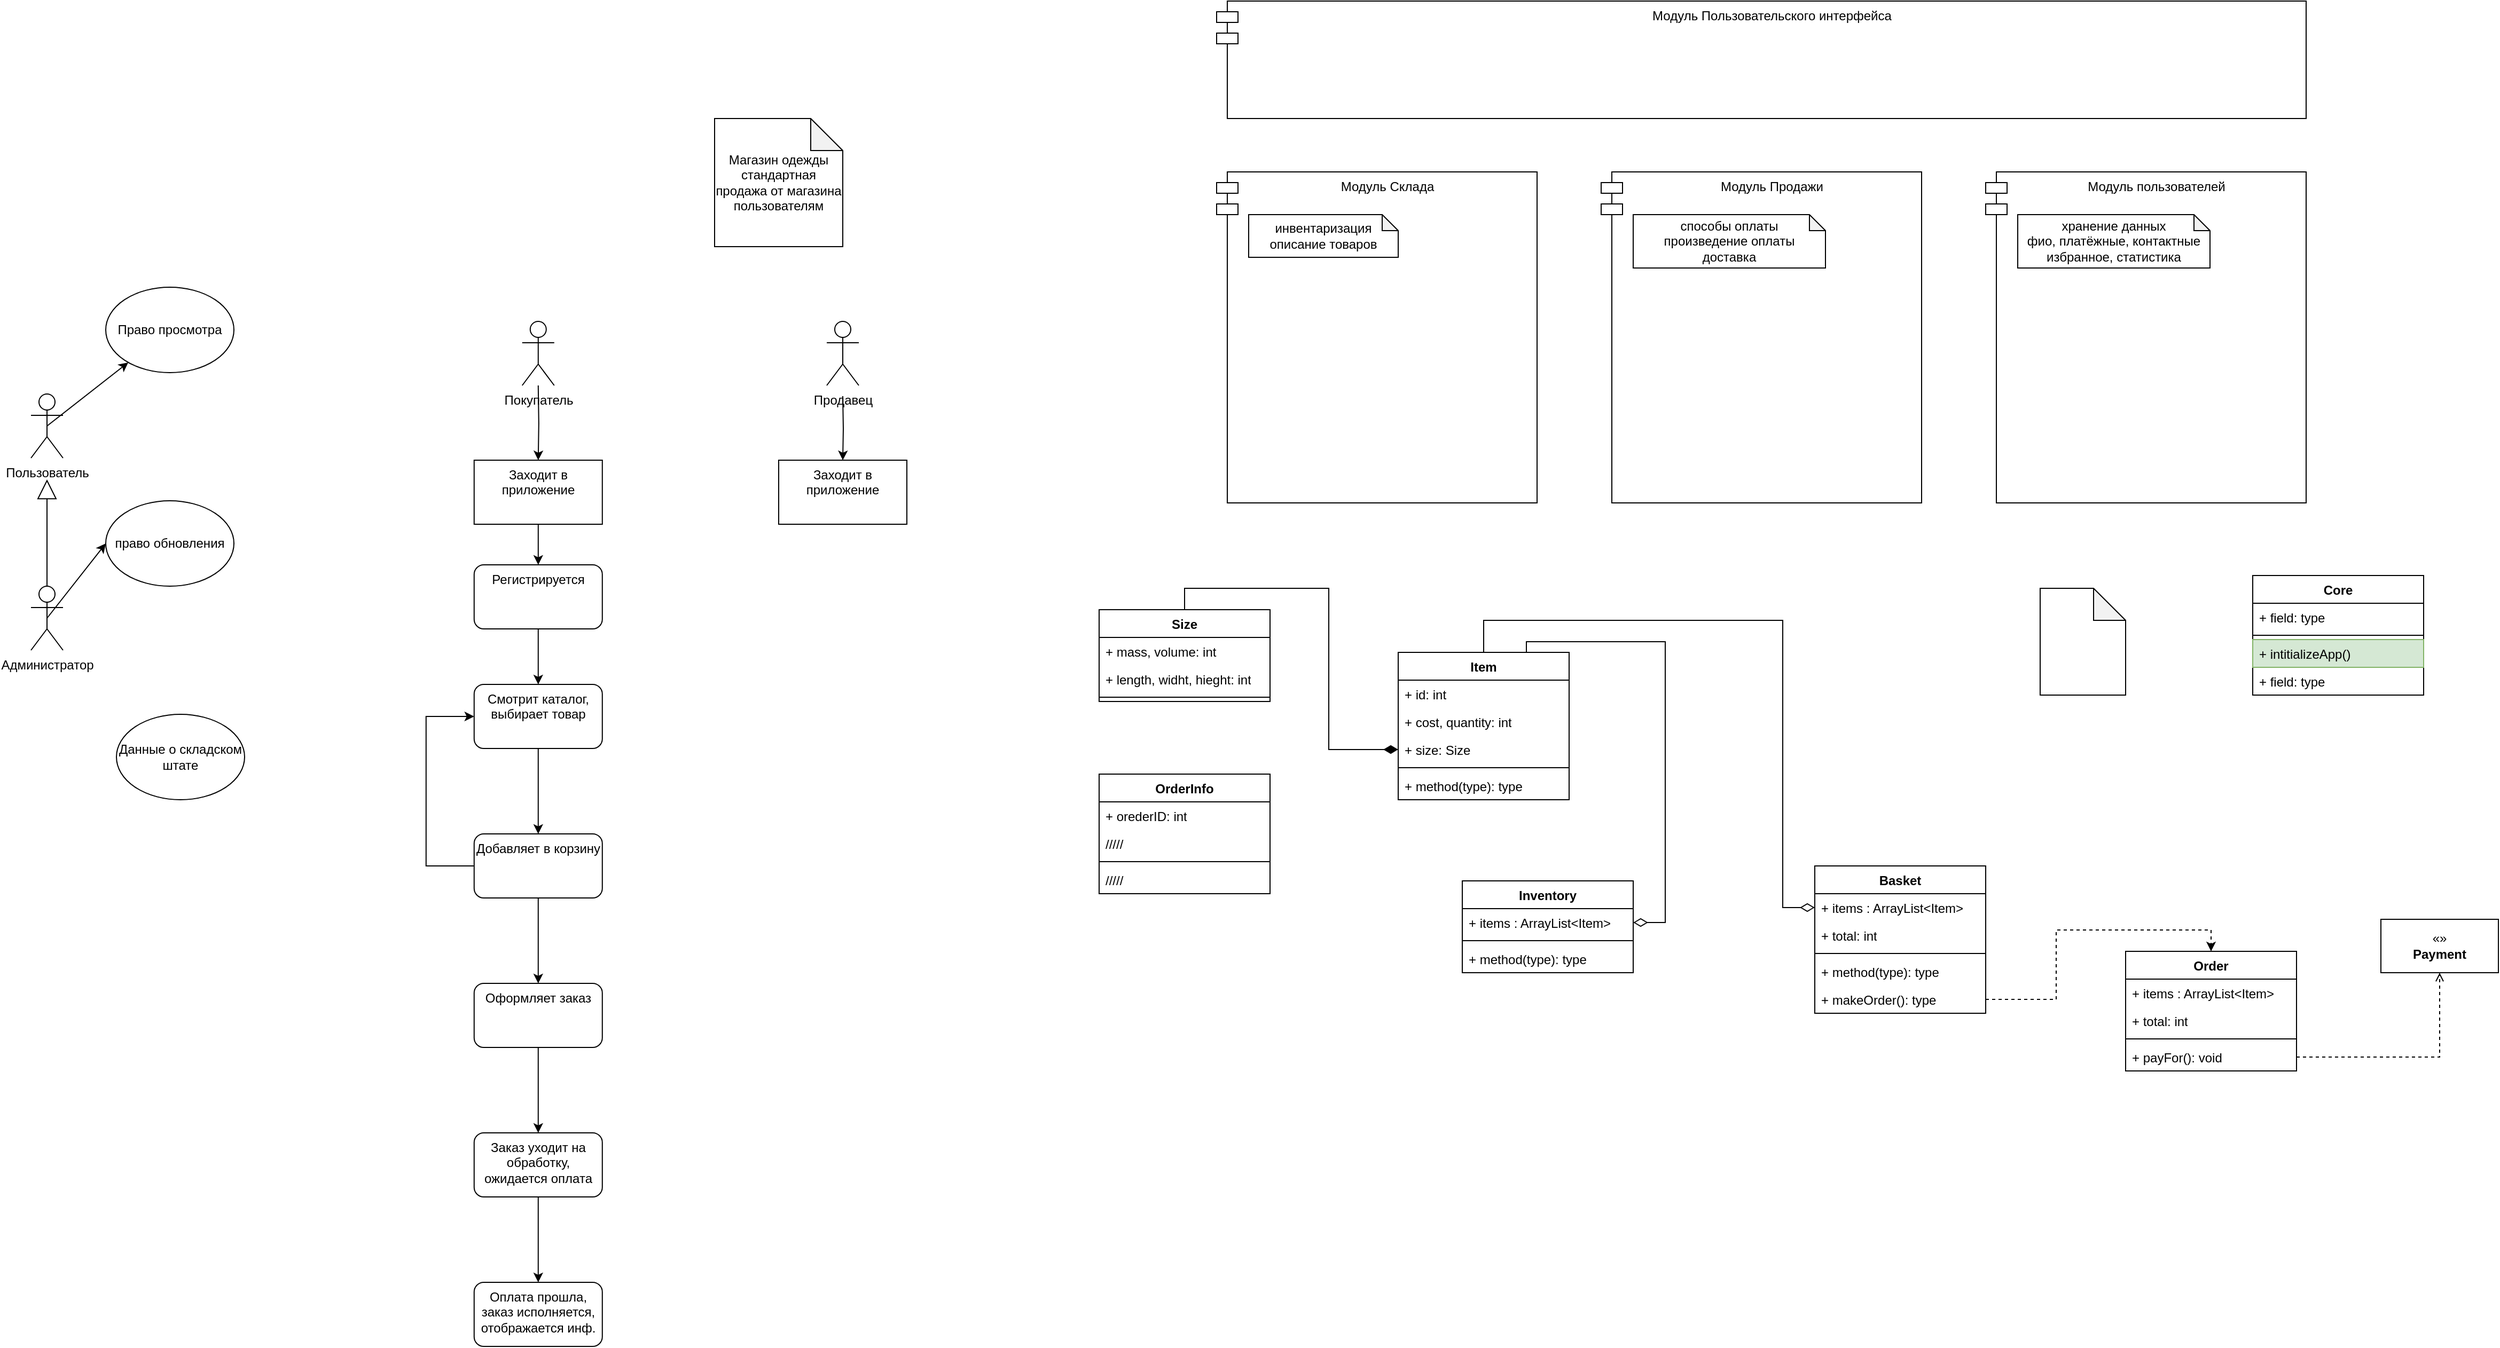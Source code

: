 <mxfile version="20.8.16" type="device" pages="3"><diagram id="Q39r8uRIIfAFtbHmfKKk" name="Страница 4"><mxGraphModel dx="2307" dy="2046" grid="1" gridSize="10" guides="1" tooltips="1" connect="1" arrows="1" fold="1" page="1" pageScale="1" pageWidth="827" pageHeight="1169" math="0" shadow="0"><root><mxCell id="0"/><mxCell id="1" parent="0"/><mxCell id="gawjU3eSKvGi5Zlo-pJi-1" value="Пользователь" style="shape=umlActor;verticalLabelPosition=bottom;verticalAlign=top;html=1;outlineConnect=0;" parent="1" vertex="1"><mxGeometry x="-600" y="298" width="30" height="60" as="geometry"/></mxCell><mxCell id="g9cRvStgiTFosNyfha4w-16" value="" style="edgeStyle=orthogonalEdgeStyle;rounded=0;orthogonalLoop=1;jettySize=auto;html=1;" parent="1" target="g9cRvStgiTFosNyfha4w-13" edge="1"><mxGeometry relative="1" as="geometry"><mxPoint x="-125.11" y="290.0" as="sourcePoint"/></mxGeometry></mxCell><mxCell id="KpyvJ5JGYnESk2t9id-8-8" value="Покупатель" style="shape=umlActor;verticalLabelPosition=bottom;verticalAlign=top;html=1;outlineConnect=0;" parent="1" vertex="1"><mxGeometry x="-140.11" y="230" width="30" height="60" as="geometry"/></mxCell><mxCell id="KpyvJ5JGYnESk2t9id-8-76" value="" style="edgeStyle=orthogonalEdgeStyle;rounded=0;orthogonalLoop=1;jettySize=auto;html=1;" parent="1" target="KpyvJ5JGYnESk2t9id-8-75" edge="1"><mxGeometry relative="1" as="geometry"><mxPoint x="160" y="300" as="sourcePoint"/></mxGeometry></mxCell><mxCell id="KpyvJ5JGYnESk2t9id-8-74" value="Продавец" style="shape=umlActor;verticalLabelPosition=bottom;verticalAlign=top;html=1;outlineConnect=0;" parent="1" vertex="1"><mxGeometry x="145" y="230" width="30" height="60" as="geometry"/></mxCell><mxCell id="gawjU3eSKvGi5Zlo-pJi-8" value="Администратор" style="shape=umlActor;verticalLabelPosition=bottom;verticalAlign=top;html=1;outlineConnect=0;" parent="1" vertex="1"><mxGeometry x="-600" y="478" width="30" height="60" as="geometry"/></mxCell><mxCell id="gawjU3eSKvGi5Zlo-pJi-2" value="Право просмотра" style="ellipse;whiteSpace=wrap;html=1;" parent="1" vertex="1"><mxGeometry x="-530" y="198" width="120" height="80" as="geometry"/></mxCell><mxCell id="gawjU3eSKvGi5Zlo-pJi-6" value="право обновления" style="ellipse;whiteSpace=wrap;html=1;" parent="1" vertex="1"><mxGeometry x="-530" y="398" width="120" height="80" as="geometry"/></mxCell><mxCell id="gawjU3eSKvGi5Zlo-pJi-9" value="Данные о складском штате" style="ellipse;whiteSpace=wrap;html=1;" parent="1" vertex="1"><mxGeometry x="-520" y="598" width="120" height="80" as="geometry"/></mxCell><mxCell id="gawjU3eSKvGi5Zlo-pJi-5" value="" style="endArrow=classic;html=1;rounded=0;exitX=0.5;exitY=0.5;exitDx=0;exitDy=0;exitPerimeter=0;" parent="1" source="gawjU3eSKvGi5Zlo-pJi-1" target="gawjU3eSKvGi5Zlo-pJi-2" edge="1"><mxGeometry width="50" height="50" relative="1" as="geometry"><mxPoint x="-490" y="458" as="sourcePoint"/><mxPoint x="-440" y="408" as="targetPoint"/></mxGeometry></mxCell><mxCell id="gawjU3eSKvGi5Zlo-pJi-7" value="" style="endArrow=classic;html=1;rounded=0;exitX=0.5;exitY=0.5;exitDx=0;exitDy=0;exitPerimeter=0;entryX=0;entryY=0.5;entryDx=0;entryDy=0;" parent="1" source="gawjU3eSKvGi5Zlo-pJi-8" target="gawjU3eSKvGi5Zlo-pJi-6" edge="1"><mxGeometry width="50" height="50" relative="1" as="geometry"><mxPoint x="-575" y="338" as="sourcePoint"/><mxPoint x="-420" y="270" as="targetPoint"/></mxGeometry></mxCell><mxCell id="gawjU3eSKvGi5Zlo-pJi-10" value="" style="endArrow=block;endSize=16;endFill=0;html=1;rounded=0;" parent="1" source="gawjU3eSKvGi5Zlo-pJi-8" edge="1"><mxGeometry width="160" relative="1" as="geometry"><mxPoint x="-480" y="438" as="sourcePoint"/><mxPoint x="-585" y="378" as="targetPoint"/></mxGeometry></mxCell><mxCell id="gawjU3eSKvGi5Zlo-pJi-11" value="Магазин одежды&lt;br&gt;стандартная продажа от магазина пользователям" style="shape=note;whiteSpace=wrap;html=1;backgroundOutline=1;darkOpacity=0.05;" parent="1" vertex="1"><mxGeometry x="40" y="40" width="120" height="120" as="geometry"/></mxCell><mxCell id="KpyvJ5JGYnESk2t9id-8-1" value="Модуль Склада" style="shape=module;align=left;spacingLeft=20;align=center;verticalAlign=top;whiteSpace=wrap;html=1;" parent="1" vertex="1"><mxGeometry x="510" y="90" width="300" height="310" as="geometry"/></mxCell><mxCell id="KpyvJ5JGYnESk2t9id-8-3" value="Модуль пользователей" style="shape=module;align=left;spacingLeft=20;align=center;verticalAlign=top;whiteSpace=wrap;html=1;" parent="1" vertex="1"><mxGeometry x="1230" y="90" width="300" height="310" as="geometry"/></mxCell><mxCell id="KpyvJ5JGYnESk2t9id-8-2" value="Модуль Продажи" style="shape=module;align=left;spacingLeft=20;align=center;verticalAlign=top;whiteSpace=wrap;html=1;" parent="1" vertex="1"><mxGeometry x="870" y="90" width="300" height="310" as="geometry"/></mxCell><mxCell id="KpyvJ5JGYnESk2t9id-8-69" value="Модуль Пользовательского интерфейса" style="shape=module;align=left;spacingLeft=20;align=center;verticalAlign=top;whiteSpace=wrap;html=1;" parent="1" vertex="1"><mxGeometry x="510" y="-70" width="1020" height="110" as="geometry"/></mxCell><mxCell id="KpyvJ5JGYnESk2t9id-8-4" value="инвентаризация&lt;br&gt;описание товаров&lt;br&gt;" style="shape=note;whiteSpace=wrap;html=1;backgroundOutline=1;darkOpacity=0.05;size=15;" parent="1" vertex="1"><mxGeometry x="540" y="130" width="140" height="40" as="geometry"/></mxCell><mxCell id="KpyvJ5JGYnESk2t9id-8-6" value="способы оплаты&lt;br&gt;произведение оплаты&lt;br&gt;доставка" style="shape=note;whiteSpace=wrap;html=1;backgroundOutline=1;darkOpacity=0.05;size=15;" parent="1" vertex="1"><mxGeometry x="900" y="130" width="180" height="50" as="geometry"/></mxCell><mxCell id="KpyvJ5JGYnESk2t9id-8-7" value="хранение данных&lt;br&gt;фио, платёжные, контактные&lt;br&gt;избранное, статистика" style="shape=note;whiteSpace=wrap;html=1;backgroundOutline=1;darkOpacity=0.05;size=15;" parent="1" vertex="1"><mxGeometry x="1260" y="130" width="180" height="50" as="geometry"/></mxCell><mxCell id="KpyvJ5JGYnESk2t9id-8-12" value="" style="edgeStyle=orthogonalEdgeStyle;rounded=0;orthogonalLoop=1;jettySize=auto;html=1;" parent="1" source="KpyvJ5JGYnESk2t9id-8-9" target="KpyvJ5JGYnESk2t9id-8-11" edge="1"><mxGeometry relative="1" as="geometry"/></mxCell><mxCell id="KpyvJ5JGYnESk2t9id-8-9" value="Регистрируется" style="rounded=1;whiteSpace=wrap;html=1;verticalAlign=top;" parent="1" vertex="1"><mxGeometry x="-185.11" y="458" width="120" height="60" as="geometry"/></mxCell><mxCell id="KpyvJ5JGYnESk2t9id-8-14" value="" style="edgeStyle=orthogonalEdgeStyle;rounded=0;orthogonalLoop=1;jettySize=auto;html=1;" parent="1" source="KpyvJ5JGYnESk2t9id-8-11" target="KpyvJ5JGYnESk2t9id-8-13" edge="1"><mxGeometry relative="1" as="geometry"/></mxCell><mxCell id="KpyvJ5JGYnESk2t9id-8-11" value="Смотрит каталог, выбирает товар" style="rounded=1;whiteSpace=wrap;html=1;verticalAlign=top;" parent="1" vertex="1"><mxGeometry x="-185.11" y="570" width="120" height="60" as="geometry"/></mxCell><mxCell id="KpyvJ5JGYnESk2t9id-8-17" value="" style="edgeStyle=orthogonalEdgeStyle;rounded=0;orthogonalLoop=1;jettySize=auto;html=1;" parent="1" source="KpyvJ5JGYnESk2t9id-8-13" target="KpyvJ5JGYnESk2t9id-8-16" edge="1"><mxGeometry relative="1" as="geometry"/></mxCell><mxCell id="KpyvJ5JGYnESk2t9id-8-13" value="Добавляет в корзину" style="rounded=1;whiteSpace=wrap;html=1;verticalAlign=top;" parent="1" vertex="1"><mxGeometry x="-185.11" y="710" width="120" height="60" as="geometry"/></mxCell><mxCell id="KpyvJ5JGYnESk2t9id-8-15" value="" style="edgeStyle=orthogonalEdgeStyle;rounded=0;orthogonalLoop=1;jettySize=auto;html=1;exitX=0;exitY=0.5;exitDx=0;exitDy=0;entryX=0;entryY=0.5;entryDx=0;entryDy=0;" parent="1" source="KpyvJ5JGYnESk2t9id-8-13" target="KpyvJ5JGYnESk2t9id-8-11" edge="1"><mxGeometry relative="1" as="geometry"><mxPoint x="-115.11" y="640" as="sourcePoint"/><mxPoint x="-115.11" y="720" as="targetPoint"/><Array as="points"><mxPoint x="-230.11" y="740"/><mxPoint x="-230.11" y="600"/></Array></mxGeometry></mxCell><mxCell id="KpyvJ5JGYnESk2t9id-8-19" value="" style="edgeStyle=orthogonalEdgeStyle;rounded=0;orthogonalLoop=1;jettySize=auto;html=1;" parent="1" source="KpyvJ5JGYnESk2t9id-8-16" target="KpyvJ5JGYnESk2t9id-8-18" edge="1"><mxGeometry relative="1" as="geometry"/></mxCell><mxCell id="KpyvJ5JGYnESk2t9id-8-16" value="Оформляет заказ" style="rounded=1;whiteSpace=wrap;html=1;verticalAlign=top;" parent="1" vertex="1"><mxGeometry x="-185.11" y="850" width="120" height="60" as="geometry"/></mxCell><mxCell id="KpyvJ5JGYnESk2t9id-8-21" value="" style="edgeStyle=orthogonalEdgeStyle;rounded=0;orthogonalLoop=1;jettySize=auto;html=1;" parent="1" source="KpyvJ5JGYnESk2t9id-8-18" target="KpyvJ5JGYnESk2t9id-8-20" edge="1"><mxGeometry relative="1" as="geometry"/></mxCell><mxCell id="KpyvJ5JGYnESk2t9id-8-18" value="Заказ уходит на обработку, ожидается оплата" style="rounded=1;whiteSpace=wrap;html=1;verticalAlign=top;" parent="1" vertex="1"><mxGeometry x="-185.11" y="990" width="120" height="60" as="geometry"/></mxCell><mxCell id="KpyvJ5JGYnESk2t9id-8-20" value="Оплата прошла, заказ исполняется, отображается инф." style="rounded=1;whiteSpace=wrap;html=1;verticalAlign=top;" parent="1" vertex="1"><mxGeometry x="-185.11" y="1130" width="120" height="60" as="geometry"/></mxCell><mxCell id="KpyvJ5JGYnESk2t9id-8-22" value="Core" style="swimlane;fontStyle=1;align=center;verticalAlign=top;childLayout=stackLayout;horizontal=1;startSize=26;horizontalStack=0;resizeParent=1;resizeParentMax=0;resizeLast=0;collapsible=1;marginBottom=0;whiteSpace=wrap;html=1;" parent="1" vertex="1"><mxGeometry x="1480" y="468" width="160" height="112" as="geometry"/></mxCell><mxCell id="KpyvJ5JGYnESk2t9id-8-23" value="+ field: type" style="text;strokeColor=none;fillColor=none;align=left;verticalAlign=top;spacingLeft=4;spacingRight=4;overflow=hidden;rotatable=0;points=[[0,0.5],[1,0.5]];portConstraint=eastwest;whiteSpace=wrap;html=1;" parent="KpyvJ5JGYnESk2t9id-8-22" vertex="1"><mxGeometry y="26" width="160" height="26" as="geometry"/></mxCell><mxCell id="KpyvJ5JGYnESk2t9id-8-24" value="" style="line;strokeWidth=1;fillColor=none;align=left;verticalAlign=middle;spacingTop=-1;spacingLeft=3;spacingRight=3;rotatable=0;labelPosition=right;points=[];portConstraint=eastwest;strokeColor=inherit;" parent="KpyvJ5JGYnESk2t9id-8-22" vertex="1"><mxGeometry y="52" width="160" height="8" as="geometry"/></mxCell><mxCell id="KpyvJ5JGYnESk2t9id-8-25" value="+ intitializeApp()" style="text;strokeColor=#82b366;fillColor=#d5e8d4;align=left;verticalAlign=top;spacingLeft=4;spacingRight=4;overflow=hidden;rotatable=0;points=[[0,0.5],[1,0.5]];portConstraint=eastwest;whiteSpace=wrap;html=1;" parent="KpyvJ5JGYnESk2t9id-8-22" vertex="1"><mxGeometry y="60" width="160" height="26" as="geometry"/></mxCell><mxCell id="KpyvJ5JGYnESk2t9id-8-27" value="+ field: type" style="text;strokeColor=none;fillColor=none;align=left;verticalAlign=top;spacingLeft=4;spacingRight=4;overflow=hidden;rotatable=0;points=[[0,0.5],[1,0.5]];portConstraint=eastwest;whiteSpace=wrap;html=1;" parent="KpyvJ5JGYnESk2t9id-8-22" vertex="1"><mxGeometry y="86" width="160" height="26" as="geometry"/></mxCell><mxCell id="KpyvJ5JGYnESk2t9id-8-28" value="Item" style="swimlane;fontStyle=1;align=center;verticalAlign=top;childLayout=stackLayout;horizontal=1;startSize=26;horizontalStack=0;resizeParent=1;resizeParentMax=0;resizeLast=0;collapsible=1;marginBottom=0;whiteSpace=wrap;html=1;" parent="1" vertex="1"><mxGeometry x="680" y="540" width="160" height="138" as="geometry"/></mxCell><mxCell id="KpyvJ5JGYnESk2t9id-8-86" value="+ id: int" style="text;strokeColor=none;fillColor=none;align=left;verticalAlign=top;spacingLeft=4;spacingRight=4;overflow=hidden;rotatable=0;points=[[0,0.5],[1,0.5]];portConstraint=eastwest;whiteSpace=wrap;html=1;" parent="KpyvJ5JGYnESk2t9id-8-28" vertex="1"><mxGeometry y="26" width="160" height="26" as="geometry"/></mxCell><mxCell id="KpyvJ5JGYnESk2t9id-8-29" value="+ cost, quantity: int" style="text;strokeColor=none;fillColor=none;align=left;verticalAlign=top;spacingLeft=4;spacingRight=4;overflow=hidden;rotatable=0;points=[[0,0.5],[1,0.5]];portConstraint=eastwest;whiteSpace=wrap;html=1;" parent="KpyvJ5JGYnESk2t9id-8-28" vertex="1"><mxGeometry y="52" width="160" height="26" as="geometry"/></mxCell><mxCell id="KpyvJ5JGYnESk2t9id-8-33" value="+ size: Size" style="text;strokeColor=none;fillColor=none;align=left;verticalAlign=top;spacingLeft=4;spacingRight=4;overflow=hidden;rotatable=0;points=[[0,0.5],[1,0.5]];portConstraint=eastwest;whiteSpace=wrap;html=1;" parent="KpyvJ5JGYnESk2t9id-8-28" vertex="1"><mxGeometry y="78" width="160" height="26" as="geometry"/></mxCell><mxCell id="KpyvJ5JGYnESk2t9id-8-30" value="" style="line;strokeWidth=1;fillColor=none;align=left;verticalAlign=middle;spacingTop=-1;spacingLeft=3;spacingRight=3;rotatable=0;labelPosition=right;points=[];portConstraint=eastwest;strokeColor=inherit;" parent="KpyvJ5JGYnESk2t9id-8-28" vertex="1"><mxGeometry y="104" width="160" height="8" as="geometry"/></mxCell><mxCell id="KpyvJ5JGYnESk2t9id-8-31" value="+ method(type): type" style="text;strokeColor=none;fillColor=none;align=left;verticalAlign=top;spacingLeft=4;spacingRight=4;overflow=hidden;rotatable=0;points=[[0,0.5],[1,0.5]];portConstraint=eastwest;whiteSpace=wrap;html=1;" parent="KpyvJ5JGYnESk2t9id-8-28" vertex="1"><mxGeometry y="112" width="160" height="26" as="geometry"/></mxCell><mxCell id="KpyvJ5JGYnESk2t9id-8-42" value="Basket" style="swimlane;fontStyle=1;align=center;verticalAlign=top;childLayout=stackLayout;horizontal=1;startSize=26;horizontalStack=0;resizeParent=1;resizeParentMax=0;resizeLast=0;collapsible=1;marginBottom=0;whiteSpace=wrap;html=1;" parent="1" vertex="1"><mxGeometry x="1070" y="740" width="160" height="138" as="geometry"/></mxCell><mxCell id="KpyvJ5JGYnESk2t9id-8-53" value="+ items : ArrayList&amp;lt;Item&amp;gt;" style="text;strokeColor=none;fillColor=none;align=left;verticalAlign=top;spacingLeft=4;spacingRight=4;overflow=hidden;rotatable=0;points=[[0,0.5],[1,0.5]];portConstraint=eastwest;whiteSpace=wrap;html=1;" parent="KpyvJ5JGYnESk2t9id-8-42" vertex="1"><mxGeometry y="26" width="160" height="26" as="geometry"/></mxCell><mxCell id="KpyvJ5JGYnESk2t9id-8-60" value="+ total: int" style="text;strokeColor=none;fillColor=none;align=left;verticalAlign=top;spacingLeft=4;spacingRight=4;overflow=hidden;rotatable=0;points=[[0,0.5],[1,0.5]];portConstraint=eastwest;whiteSpace=wrap;html=1;" parent="KpyvJ5JGYnESk2t9id-8-42" vertex="1"><mxGeometry y="52" width="160" height="26" as="geometry"/></mxCell><mxCell id="KpyvJ5JGYnESk2t9id-8-45" value="" style="line;strokeWidth=1;fillColor=none;align=left;verticalAlign=middle;spacingTop=-1;spacingLeft=3;spacingRight=3;rotatable=0;labelPosition=right;points=[];portConstraint=eastwest;strokeColor=inherit;" parent="KpyvJ5JGYnESk2t9id-8-42" vertex="1"><mxGeometry y="78" width="160" height="8" as="geometry"/></mxCell><mxCell id="KpyvJ5JGYnESk2t9id-8-46" value="+ method(type): type" style="text;strokeColor=none;fillColor=none;align=left;verticalAlign=top;spacingLeft=4;spacingRight=4;overflow=hidden;rotatable=0;points=[[0,0.5],[1,0.5]];portConstraint=eastwest;whiteSpace=wrap;html=1;" parent="KpyvJ5JGYnESk2t9id-8-42" vertex="1"><mxGeometry y="86" width="160" height="26" as="geometry"/></mxCell><mxCell id="KpyvJ5JGYnESk2t9id-8-59" value="+ makeOrder(): type" style="text;strokeColor=none;fillColor=none;align=left;verticalAlign=top;spacingLeft=4;spacingRight=4;overflow=hidden;rotatable=0;points=[[0,0.5],[1,0.5]];portConstraint=eastwest;whiteSpace=wrap;html=1;" parent="KpyvJ5JGYnESk2t9id-8-42" vertex="1"><mxGeometry y="112" width="160" height="26" as="geometry"/></mxCell><mxCell id="KpyvJ5JGYnESk2t9id-8-54" value="Order" style="swimlane;fontStyle=1;align=center;verticalAlign=top;childLayout=stackLayout;horizontal=1;startSize=26;horizontalStack=0;resizeParent=1;resizeParentMax=0;resizeLast=0;collapsible=1;marginBottom=0;whiteSpace=wrap;html=1;" parent="1" vertex="1"><mxGeometry x="1361" y="820" width="160" height="112" as="geometry"/></mxCell><mxCell id="KpyvJ5JGYnESk2t9id-8-55" value="+ items : ArrayList&amp;lt;Item&amp;gt;" style="text;strokeColor=none;fillColor=none;align=left;verticalAlign=top;spacingLeft=4;spacingRight=4;overflow=hidden;rotatable=0;points=[[0,0.5],[1,0.5]];portConstraint=eastwest;whiteSpace=wrap;html=1;" parent="KpyvJ5JGYnESk2t9id-8-54" vertex="1"><mxGeometry y="26" width="160" height="26" as="geometry"/></mxCell><mxCell id="KpyvJ5JGYnESk2t9id-8-56" value="+ total: int" style="text;strokeColor=none;fillColor=none;align=left;verticalAlign=top;spacingLeft=4;spacingRight=4;overflow=hidden;rotatable=0;points=[[0,0.5],[1,0.5]];portConstraint=eastwest;whiteSpace=wrap;html=1;" parent="KpyvJ5JGYnESk2t9id-8-54" vertex="1"><mxGeometry y="52" width="160" height="26" as="geometry"/></mxCell><mxCell id="KpyvJ5JGYnESk2t9id-8-57" value="" style="line;strokeWidth=1;fillColor=none;align=left;verticalAlign=middle;spacingTop=-1;spacingLeft=3;spacingRight=3;rotatable=0;labelPosition=right;points=[];portConstraint=eastwest;strokeColor=inherit;" parent="KpyvJ5JGYnESk2t9id-8-54" vertex="1"><mxGeometry y="78" width="160" height="8" as="geometry"/></mxCell><mxCell id="KpyvJ5JGYnESk2t9id-8-58" value="+ payFor(): void" style="text;strokeColor=none;fillColor=none;align=left;verticalAlign=top;spacingLeft=4;spacingRight=4;overflow=hidden;rotatable=0;points=[[0,0.5],[1,0.5]];portConstraint=eastwest;whiteSpace=wrap;html=1;" parent="KpyvJ5JGYnESk2t9id-8-54" vertex="1"><mxGeometry y="86" width="160" height="26" as="geometry"/></mxCell><mxCell id="KpyvJ5JGYnESk2t9id-8-41" style="edgeStyle=orthogonalEdgeStyle;rounded=0;orthogonalLoop=1;jettySize=auto;html=1;exitX=0.5;exitY=0;exitDx=0;exitDy=0;entryX=0;entryY=0.5;entryDx=0;entryDy=0;endArrow=diamondThin;endFill=1;endSize=11;" parent="1" source="KpyvJ5JGYnESk2t9id-8-34" target="KpyvJ5JGYnESk2t9id-8-33" edge="1"><mxGeometry relative="1" as="geometry"/></mxCell><mxCell id="KpyvJ5JGYnESk2t9id-8-34" value="Size" style="swimlane;fontStyle=1;align=center;verticalAlign=top;childLayout=stackLayout;horizontal=1;startSize=26;horizontalStack=0;resizeParent=1;resizeParentMax=0;resizeLast=0;collapsible=1;marginBottom=0;whiteSpace=wrap;html=1;" parent="1" vertex="1"><mxGeometry x="400" y="500" width="160" height="86" as="geometry"/></mxCell><mxCell id="KpyvJ5JGYnESk2t9id-8-35" value="+ mass, volume: int" style="text;strokeColor=none;fillColor=none;align=left;verticalAlign=top;spacingLeft=4;spacingRight=4;overflow=hidden;rotatable=0;points=[[0,0.5],[1,0.5]];portConstraint=eastwest;whiteSpace=wrap;html=1;" parent="KpyvJ5JGYnESk2t9id-8-34" vertex="1"><mxGeometry y="26" width="160" height="26" as="geometry"/></mxCell><mxCell id="KpyvJ5JGYnESk2t9id-8-39" value="+ length, widht, hieght: int" style="text;strokeColor=none;fillColor=none;align=left;verticalAlign=top;spacingLeft=4;spacingRight=4;overflow=hidden;rotatable=0;points=[[0,0.5],[1,0.5]];portConstraint=eastwest;whiteSpace=wrap;html=1;" parent="KpyvJ5JGYnESk2t9id-8-34" vertex="1"><mxGeometry y="52" width="160" height="26" as="geometry"/></mxCell><mxCell id="KpyvJ5JGYnESk2t9id-8-37" value="" style="line;strokeWidth=1;fillColor=none;align=left;verticalAlign=middle;spacingTop=-1;spacingLeft=3;spacingRight=3;rotatable=0;labelPosition=right;points=[];portConstraint=eastwest;strokeColor=inherit;" parent="KpyvJ5JGYnESk2t9id-8-34" vertex="1"><mxGeometry y="78" width="160" height="8" as="geometry"/></mxCell><mxCell id="KpyvJ5JGYnESk2t9id-8-70" value="OrderInfo" style="swimlane;fontStyle=1;align=center;verticalAlign=top;childLayout=stackLayout;horizontal=1;startSize=26;horizontalStack=0;resizeParent=1;resizeParentMax=0;resizeLast=0;collapsible=1;marginBottom=0;whiteSpace=wrap;html=1;" parent="1" vertex="1"><mxGeometry x="400" y="654" width="160" height="112" as="geometry"/></mxCell><mxCell id="KpyvJ5JGYnESk2t9id-8-71" value="+ orederID: int" style="text;strokeColor=none;fillColor=none;align=left;verticalAlign=top;spacingLeft=4;spacingRight=4;overflow=hidden;rotatable=0;points=[[0,0.5],[1,0.5]];portConstraint=eastwest;whiteSpace=wrap;html=1;" parent="KpyvJ5JGYnESk2t9id-8-70" vertex="1"><mxGeometry y="26" width="160" height="26" as="geometry"/></mxCell><mxCell id="KpyvJ5JGYnESk2t9id-8-87" value="/////" style="text;strokeColor=none;fillColor=none;align=left;verticalAlign=top;spacingLeft=4;spacingRight=4;overflow=hidden;rotatable=0;points=[[0,0.5],[1,0.5]];portConstraint=eastwest;whiteSpace=wrap;html=1;" parent="KpyvJ5JGYnESk2t9id-8-70" vertex="1"><mxGeometry y="52" width="160" height="26" as="geometry"/></mxCell><mxCell id="KpyvJ5JGYnESk2t9id-8-73" value="" style="line;strokeWidth=1;fillColor=none;align=left;verticalAlign=middle;spacingTop=-1;spacingLeft=3;spacingRight=3;rotatable=0;labelPosition=right;points=[];portConstraint=eastwest;strokeColor=inherit;" parent="KpyvJ5JGYnESk2t9id-8-70" vertex="1"><mxGeometry y="78" width="160" height="8" as="geometry"/></mxCell><mxCell id="KpyvJ5JGYnESk2t9id-8-88" value="/////" style="text;strokeColor=none;fillColor=none;align=left;verticalAlign=top;spacingLeft=4;spacingRight=4;overflow=hidden;rotatable=0;points=[[0,0.5],[1,0.5]];portConstraint=eastwest;whiteSpace=wrap;html=1;" parent="KpyvJ5JGYnESk2t9id-8-70" vertex="1"><mxGeometry y="86" width="160" height="26" as="geometry"/></mxCell><mxCell id="KpyvJ5JGYnESk2t9id-8-47" style="edgeStyle=orthogonalEdgeStyle;rounded=0;orthogonalLoop=1;jettySize=auto;html=1;exitX=0.5;exitY=0;exitDx=0;exitDy=0;entryX=0;entryY=0.5;entryDx=0;entryDy=0;endArrow=diamondThin;endFill=0;endSize=11;" parent="1" source="KpyvJ5JGYnESk2t9id-8-28" target="KpyvJ5JGYnESk2t9id-8-53" edge="1"><mxGeometry relative="1" as="geometry"><mxPoint x="490" y="510" as="sourcePoint"/><mxPoint x="690" y="615" as="targetPoint"/><Array as="points"><mxPoint x="760" y="510"/><mxPoint x="1040" y="510"/><mxPoint x="1040" y="779"/></Array></mxGeometry></mxCell><mxCell id="KpyvJ5JGYnESk2t9id-8-48" value="Inventory" style="swimlane;fontStyle=1;align=center;verticalAlign=top;childLayout=stackLayout;horizontal=1;startSize=26;horizontalStack=0;resizeParent=1;resizeParentMax=0;resizeLast=0;collapsible=1;marginBottom=0;whiteSpace=wrap;html=1;" parent="1" vertex="1"><mxGeometry x="740" y="754" width="160" height="86" as="geometry"/></mxCell><mxCell id="KpyvJ5JGYnESk2t9id-8-49" value="+ items : ArrayList&amp;lt;Item&amp;gt;" style="text;strokeColor=none;fillColor=none;align=left;verticalAlign=top;spacingLeft=4;spacingRight=4;overflow=hidden;rotatable=0;points=[[0,0.5],[1,0.5]];portConstraint=eastwest;whiteSpace=wrap;html=1;" parent="KpyvJ5JGYnESk2t9id-8-48" vertex="1"><mxGeometry y="26" width="160" height="26" as="geometry"/></mxCell><mxCell id="KpyvJ5JGYnESk2t9id-8-50" value="" style="line;strokeWidth=1;fillColor=none;align=left;verticalAlign=middle;spacingTop=-1;spacingLeft=3;spacingRight=3;rotatable=0;labelPosition=right;points=[];portConstraint=eastwest;strokeColor=inherit;" parent="KpyvJ5JGYnESk2t9id-8-48" vertex="1"><mxGeometry y="52" width="160" height="8" as="geometry"/></mxCell><mxCell id="KpyvJ5JGYnESk2t9id-8-51" value="+ method(type): type" style="text;strokeColor=none;fillColor=none;align=left;verticalAlign=top;spacingLeft=4;spacingRight=4;overflow=hidden;rotatable=0;points=[[0,0.5],[1,0.5]];portConstraint=eastwest;whiteSpace=wrap;html=1;" parent="KpyvJ5JGYnESk2t9id-8-48" vertex="1"><mxGeometry y="60" width="160" height="26" as="geometry"/></mxCell><mxCell id="KpyvJ5JGYnESk2t9id-8-52" style="edgeStyle=orthogonalEdgeStyle;rounded=0;orthogonalLoop=1;jettySize=auto;html=1;exitX=0.75;exitY=0;exitDx=0;exitDy=0;endArrow=diamondThin;endFill=0;endSize=11;entryX=1;entryY=0.5;entryDx=0;entryDy=0;" parent="1" source="KpyvJ5JGYnESk2t9id-8-28" target="KpyvJ5JGYnESk2t9id-8-49" edge="1"><mxGeometry relative="1" as="geometry"><mxPoint x="770" y="550" as="sourcePoint"/><mxPoint x="1160" y="750" as="targetPoint"/><Array as="points"><mxPoint x="800" y="530"/><mxPoint x="930" y="530"/><mxPoint x="930" y="793"/></Array></mxGeometry></mxCell><mxCell id="KpyvJ5JGYnESk2t9id-8-61" style="edgeStyle=orthogonalEdgeStyle;rounded=0;orthogonalLoop=1;jettySize=auto;html=1;exitX=1;exitY=0.5;exitDx=0;exitDy=0;dashed=1;" parent="1" source="KpyvJ5JGYnESk2t9id-8-59" target="KpyvJ5JGYnESk2t9id-8-54" edge="1"><mxGeometry relative="1" as="geometry"><Array as="points"><mxPoint x="1296" y="865"/><mxPoint x="1296" y="800"/><mxPoint x="1441" y="800"/></Array></mxGeometry></mxCell><mxCell id="KpyvJ5JGYnESk2t9id-8-67" value="«»&lt;br&gt;&lt;b&gt;Payment&lt;/b&gt;" style="html=1;whiteSpace=wrap;" parent="1" vertex="1"><mxGeometry x="1600" y="790" width="110" height="50" as="geometry"/></mxCell><mxCell id="KpyvJ5JGYnESk2t9id-8-68" style="edgeStyle=orthogonalEdgeStyle;rounded=0;orthogonalLoop=1;jettySize=auto;html=1;exitX=1;exitY=0.5;exitDx=0;exitDy=0;dashed=1;endArrow=open;endFill=0;" parent="1" source="KpyvJ5JGYnESk2t9id-8-58" target="KpyvJ5JGYnESk2t9id-8-67" edge="1"><mxGeometry relative="1" as="geometry"><mxPoint x="1240" y="875" as="sourcePoint"/><mxPoint x="1451" y="830" as="targetPoint"/><Array as="points"><mxPoint x="1655" y="919"/></Array></mxGeometry></mxCell><mxCell id="KpyvJ5JGYnESk2t9id-8-75" value="Заходит в приложение" style="rounded=1;whiteSpace=wrap;html=1;verticalAlign=top;arcSize=0;" parent="1" vertex="1"><mxGeometry x="100" y="360" width="120" height="60" as="geometry"/></mxCell><mxCell id="KpyvJ5JGYnESk2t9id-8-85" value="" style="shape=note;whiteSpace=wrap;html=1;backgroundOutline=1;darkOpacity=0.05;" parent="1" vertex="1"><mxGeometry x="1281" y="480" width="80" height="100" as="geometry"/></mxCell><mxCell id="g9cRvStgiTFosNyfha4w-15" value="" style="edgeStyle=orthogonalEdgeStyle;rounded=0;orthogonalLoop=1;jettySize=auto;html=1;" parent="1" source="g9cRvStgiTFosNyfha4w-13" target="KpyvJ5JGYnESk2t9id-8-9" edge="1"><mxGeometry relative="1" as="geometry"/></mxCell><mxCell id="g9cRvStgiTFosNyfha4w-13" value="Заходит в приложение" style="rounded=1;whiteSpace=wrap;html=1;verticalAlign=top;arcSize=0;" parent="1" vertex="1"><mxGeometry x="-185.11" y="360" width="120" height="60" as="geometry"/></mxCell></root></mxGraphModel></diagram><diagram id="VexbFJEOZfffrQNOJcqV" name="Страница покупателя"><mxGraphModel dx="1863" dy="614" grid="1" gridSize="10" guides="1" tooltips="1" connect="1" arrows="1" fold="1" page="1" pageScale="1" pageWidth="827" pageHeight="1169" math="0" shadow="0"><root><mxCell id="0"/><mxCell id="1" parent="0"/><mxCell id="iRpoRRtLdzzD9pZuhx6b-1" value="" style="edgeStyle=orthogonalEdgeStyle;rounded=0;orthogonalLoop=1;jettySize=auto;html=1;" parent="1" target="iRpoRRtLdzzD9pZuhx6b-16" edge="1"><mxGeometry relative="1" as="geometry"><mxPoint x="-434.91" y="100.0" as="sourcePoint"/></mxGeometry></mxCell><mxCell id="iRpoRRtLdzzD9pZuhx6b-2" value="Покупатель" style="shape=umlActor;verticalLabelPosition=bottom;verticalAlign=top;html=1;outlineConnect=0;" parent="1" vertex="1"><mxGeometry x="-449.91" y="40" width="30" height="60" as="geometry"/></mxCell><mxCell id="iRpoRRtLdzzD9pZuhx6b-3" value="" style="edgeStyle=orthogonalEdgeStyle;rounded=0;orthogonalLoop=1;jettySize=auto;html=1;" parent="1" source="iRpoRRtLdzzD9pZuhx6b-4" target="iRpoRRtLdzzD9pZuhx6b-6" edge="1"><mxGeometry relative="1" as="geometry"/></mxCell><mxCell id="iRpoRRtLdzzD9pZuhx6b-4" value="Регистрируется" style="rounded=1;whiteSpace=wrap;html=1;verticalAlign=top;" parent="1" vertex="1"><mxGeometry x="-494.91" y="268" width="120" height="60" as="geometry"/></mxCell><mxCell id="iRpoRRtLdzzD9pZuhx6b-5" value="" style="edgeStyle=orthogonalEdgeStyle;rounded=0;orthogonalLoop=1;jettySize=auto;html=1;" parent="1" source="iRpoRRtLdzzD9pZuhx6b-6" target="iRpoRRtLdzzD9pZuhx6b-8" edge="1"><mxGeometry relative="1" as="geometry"/></mxCell><mxCell id="iRpoRRtLdzzD9pZuhx6b-6" value="Смотрит каталог, выбирает товар" style="rounded=1;whiteSpace=wrap;html=1;verticalAlign=top;" parent="1" vertex="1"><mxGeometry x="-494.91" y="380" width="120" height="60" as="geometry"/></mxCell><mxCell id="iRpoRRtLdzzD9pZuhx6b-7" value="" style="edgeStyle=orthogonalEdgeStyle;rounded=0;orthogonalLoop=1;jettySize=auto;html=1;" parent="1" source="iRpoRRtLdzzD9pZuhx6b-8" target="iRpoRRtLdzzD9pZuhx6b-11" edge="1"><mxGeometry relative="1" as="geometry"/></mxCell><mxCell id="iRpoRRtLdzzD9pZuhx6b-8" value="Добавляет в корзину" style="rounded=1;whiteSpace=wrap;html=1;verticalAlign=top;" parent="1" vertex="1"><mxGeometry x="-494.91" y="520" width="120" height="60" as="geometry"/></mxCell><mxCell id="iRpoRRtLdzzD9pZuhx6b-9" value="" style="edgeStyle=orthogonalEdgeStyle;rounded=0;orthogonalLoop=1;jettySize=auto;html=1;exitX=0;exitY=0.5;exitDx=0;exitDy=0;entryX=0;entryY=0.5;entryDx=0;entryDy=0;" parent="1" source="iRpoRRtLdzzD9pZuhx6b-8" target="iRpoRRtLdzzD9pZuhx6b-6" edge="1"><mxGeometry relative="1" as="geometry"><mxPoint x="-424.91" y="450" as="sourcePoint"/><mxPoint x="-424.91" y="530" as="targetPoint"/><Array as="points"><mxPoint x="-539.91" y="550"/><mxPoint x="-539.91" y="410"/></Array></mxGeometry></mxCell><mxCell id="iRpoRRtLdzzD9pZuhx6b-10" value="" style="edgeStyle=orthogonalEdgeStyle;rounded=0;orthogonalLoop=1;jettySize=auto;html=1;" parent="1" source="iRpoRRtLdzzD9pZuhx6b-11" target="iRpoRRtLdzzD9pZuhx6b-13" edge="1"><mxGeometry relative="1" as="geometry"/></mxCell><mxCell id="iRpoRRtLdzzD9pZuhx6b-11" value="Оформляет заказ" style="rounded=1;whiteSpace=wrap;html=1;verticalAlign=top;" parent="1" vertex="1"><mxGeometry x="-494.91" y="660" width="120" height="60" as="geometry"/></mxCell><mxCell id="iRpoRRtLdzzD9pZuhx6b-12" value="" style="edgeStyle=orthogonalEdgeStyle;rounded=0;orthogonalLoop=1;jettySize=auto;html=1;" parent="1" source="iRpoRRtLdzzD9pZuhx6b-13" target="iRpoRRtLdzzD9pZuhx6b-14" edge="1"><mxGeometry relative="1" as="geometry"/></mxCell><mxCell id="iRpoRRtLdzzD9pZuhx6b-13" value="Заказ уходит на обработку, ожидается оплата" style="rounded=1;whiteSpace=wrap;html=1;verticalAlign=top;" parent="1" vertex="1"><mxGeometry x="-494.91" y="800" width="120" height="60" as="geometry"/></mxCell><mxCell id="iRpoRRtLdzzD9pZuhx6b-14" value="Оплата прошла, заказ исполняется, отображается инф." style="rounded=1;whiteSpace=wrap;html=1;verticalAlign=top;" parent="1" vertex="1"><mxGeometry x="-494.91" y="940" width="120" height="60" as="geometry"/></mxCell><mxCell id="iRpoRRtLdzzD9pZuhx6b-15" value="" style="edgeStyle=orthogonalEdgeStyle;rounded=0;orthogonalLoop=1;jettySize=auto;html=1;" parent="1" source="iRpoRRtLdzzD9pZuhx6b-16" target="iRpoRRtLdzzD9pZuhx6b-4" edge="1"><mxGeometry relative="1" as="geometry"/></mxCell><mxCell id="iRpoRRtLdzzD9pZuhx6b-16" value="Заходит в приложение" style="rounded=1;whiteSpace=wrap;html=1;verticalAlign=top;arcSize=0;" parent="1" vertex="1"><mxGeometry x="-494.91" y="170" width="120" height="60" as="geometry"/></mxCell></root></mxGraphModel></diagram><diagram id="oJ0kxHwDdL8JoxnCxotS" name="Страница продавца"><mxGraphModel dx="1036" dy="614" grid="1" gridSize="10" guides="1" tooltips="1" connect="1" arrows="1" fold="1" page="1" pageScale="1" pageWidth="827" pageHeight="1169" math="0" shadow="0"><root><mxCell id="0"/><mxCell id="1" parent="0"/><mxCell id="6Ingw6vAk291R9jk7pOv-1" value="" style="edgeStyle=orthogonalEdgeStyle;rounded=0;orthogonalLoop=1;jettySize=auto;html=1;" parent="1" target="6Ingw6vAk291R9jk7pOv-3" edge="1"><mxGeometry relative="1" as="geometry"><mxPoint x="400" y="110" as="sourcePoint"/></mxGeometry></mxCell><mxCell id="6Ingw6vAk291R9jk7pOv-2" value="Продавец" style="shape=umlActor;verticalLabelPosition=bottom;verticalAlign=top;html=1;outlineConnect=0;" parent="1" vertex="1"><mxGeometry x="385" y="40" width="30" height="60" as="geometry"/></mxCell><mxCell id="6Ingw6vAk291R9jk7pOv-5" value="" style="edgeStyle=orthogonalEdgeStyle;rounded=0;orthogonalLoop=1;jettySize=auto;html=1;" parent="1" source="6Ingw6vAk291R9jk7pOv-3" target="6Ingw6vAk291R9jk7pOv-4" edge="1"><mxGeometry relative="1" as="geometry"/></mxCell><mxCell id="6Ingw6vAk291R9jk7pOv-3" value="Заходит в приложение" style="rounded=1;whiteSpace=wrap;html=1;verticalAlign=top;arcSize=0;" parent="1" vertex="1"><mxGeometry x="340" y="170" width="120" height="40" as="geometry"/></mxCell><mxCell id="6Ingw6vAk291R9jk7pOv-7" value="" style="edgeStyle=orthogonalEdgeStyle;rounded=0;orthogonalLoop=1;jettySize=auto;html=1;" parent="1" source="6Ingw6vAk291R9jk7pOv-4" target="6Ingw6vAk291R9jk7pOv-6" edge="1"><mxGeometry relative="1" as="geometry"/></mxCell><mxCell id="6Ingw6vAk291R9jk7pOv-4" value="Заходит в личный кабинет" style="rounded=1;whiteSpace=wrap;html=1;verticalAlign=top;arcSize=0;" parent="1" vertex="1"><mxGeometry x="340" y="240" width="120" height="40" as="geometry"/></mxCell><mxCell id="6Ingw6vAk291R9jk7pOv-10" value="" style="edgeStyle=orthogonalEdgeStyle;rounded=0;orthogonalLoop=1;jettySize=auto;html=1;" parent="1" source="6Ingw6vAk291R9jk7pOv-6" target="6Ingw6vAk291R9jk7pOv-9" edge="1"><mxGeometry relative="1" as="geometry"/></mxCell><mxCell id="6Ingw6vAk291R9jk7pOv-6" value="&lt;div style=&quot;&quot;&gt;&lt;span style=&quot;background-color: initial;&quot;&gt;Раздел с данными о компании:&amp;nbsp;реквизитами, информацией об ИП, или ООО, ИНН, и т.д&lt;/span&gt;&lt;/div&gt;" style="whiteSpace=wrap;html=1;verticalAlign=top;rounded=1;arcSize=0;align=center;" parent="1" vertex="1"><mxGeometry x="330" y="310" width="140" height="70" as="geometry"/></mxCell><mxCell id="6Ingw6vAk291R9jk7pOv-16" value="" style="edgeStyle=orthogonalEdgeStyle;rounded=0;orthogonalLoop=1;jettySize=auto;html=1;fontFamily=Helvetica;fontSize=12;" parent="1" source="6Ingw6vAk291R9jk7pOv-9" target="6Ingw6vAk291R9jk7pOv-15" edge="1"><mxGeometry relative="1" as="geometry"/></mxCell><mxCell id="6Ingw6vAk291R9jk7pOv-9" value="&lt;div style=&quot;&quot;&gt;&lt;span style=&quot;background-color: initial;&quot;&gt;Рейтинг продавца, только индекс цен и оценки товаров&lt;/span&gt;&lt;/div&gt;" style="whiteSpace=wrap;html=1;verticalAlign=top;rounded=1;arcSize=0;align=center;" parent="1" vertex="1"><mxGeometry x="330" y="410" width="140" height="60" as="geometry"/></mxCell><mxCell id="6Ingw6vAk291R9jk7pOv-18" value="" style="edgeStyle=orthogonalEdgeStyle;rounded=0;orthogonalLoop=1;jettySize=auto;html=1;fontFamily=Helvetica;fontSize=12;" parent="1" source="6Ingw6vAk291R9jk7pOv-15" target="6Ingw6vAk291R9jk7pOv-17" edge="1"><mxGeometry relative="1" as="geometry"/></mxCell><mxCell id="6Ingw6vAk291R9jk7pOv-15" value="Сообщения от службы поддержки маркетплейса" style="whiteSpace=wrap;html=1;verticalAlign=top;rounded=1;arcSize=0;" parent="1" vertex="1"><mxGeometry x="340" y="510" width="120" height="60" as="geometry"/></mxCell><mxCell id="6Ingw6vAk291R9jk7pOv-39" value="" style="edgeStyle=orthogonalEdgeStyle;rounded=0;orthogonalLoop=1;jettySize=auto;html=1;fontFamily=Helvetica;fontSize=12;" parent="1" source="6Ingw6vAk291R9jk7pOv-17" target="6Ingw6vAk291R9jk7pOv-38" edge="1"><mxGeometry relative="1" as="geometry"/></mxCell><mxCell id="6Ingw6vAk291R9jk7pOv-41" value="" style="edgeStyle=orthogonalEdgeStyle;rounded=0;orthogonalLoop=1;jettySize=auto;html=1;fontFamily=Helvetica;fontSize=12;" parent="1" source="6Ingw6vAk291R9jk7pOv-17" target="6Ingw6vAk291R9jk7pOv-40" edge="1"><mxGeometry relative="1" as="geometry"/></mxCell><mxCell id="6Ingw6vAk291R9jk7pOv-17" value="Раздел&amp;nbsp;&lt;br&gt;&quot;Товары и цены&quot; личного кабинета продавца" style="whiteSpace=wrap;html=1;verticalAlign=top;rounded=1;arcSize=0;" parent="1" vertex="1"><mxGeometry x="340" y="600" width="120" height="70" as="geometry"/></mxCell><mxCell id="6Ingw6vAk291R9jk7pOv-38" value="1. Список товаров&lt;br&gt;&lt;br&gt;2. Добавление нового товара&lt;br&gt;&lt;br&gt;3.Управление штрихкодами&lt;br&gt;&lt;br&gt;4. Управление артикулами.&lt;br&gt;&lt;br&gt;5. Загрузка изображений.&lt;br&gt;&lt;br&gt;6. Работа с документами: сертификатами, декларациями." style="whiteSpace=wrap;html=1;verticalAlign=top;rounded=1;arcSize=0;align=left;" parent="1" vertex="1"><mxGeometry x="340" y="700" width="120" height="270" as="geometry"/></mxCell><mxCell id="6Ingw6vAk291R9jk7pOv-43" value="" style="edgeStyle=orthogonalEdgeStyle;rounded=0;orthogonalLoop=1;jettySize=auto;html=1;fontFamily=Helvetica;fontSize=12;" parent="1" source="6Ingw6vAk291R9jk7pOv-40" target="6Ingw6vAk291R9jk7pOv-42" edge="1"><mxGeometry relative="1" as="geometry"/></mxCell><mxCell id="6Ingw6vAk291R9jk7pOv-40" value="Подразделы категории &quot;Цены и их назначения&quot;" style="whiteSpace=wrap;html=1;verticalAlign=top;rounded=1;arcSize=0;" parent="1" vertex="1"><mxGeometry x="540" y="605" width="120" height="60" as="geometry"/></mxCell><mxCell id="6Ingw6vAk291R9jk7pOv-45" value="" style="edgeStyle=orthogonalEdgeStyle;rounded=0;orthogonalLoop=1;jettySize=auto;html=1;fontFamily=Helvetica;fontSize=12;" parent="1" source="6Ingw6vAk291R9jk7pOv-42" target="6Ingw6vAk291R9jk7pOv-44" edge="1"><mxGeometry relative="1" as="geometry"/></mxCell><mxCell id="6Ingw6vAk291R9jk7pOv-42" value="Управление ценами на товары" style="whiteSpace=wrap;html=1;verticalAlign=top;rounded=1;arcSize=0;" parent="1" vertex="1"><mxGeometry x="540" y="700" width="120" height="60" as="geometry"/></mxCell><mxCell id="6Ingw6vAk291R9jk7pOv-44" value="Управление цен на товары" style="whiteSpace=wrap;html=1;verticalAlign=top;rounded=1;arcSize=0;" parent="1" vertex="1"><mxGeometry x="540" y="800" width="120" height="60" as="geometry"/></mxCell></root></mxGraphModel></diagram></mxfile>